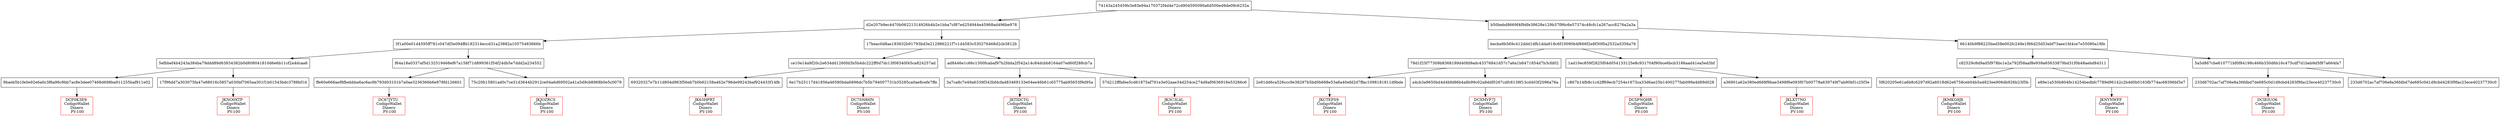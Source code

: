digraph G {
node [shape=box]
root349[label="74143a245459b3e83e94a170372f4d4e72cd904595090a6d500ed9de09c6232a"]

root349 -> left692
left692[label="d2e207b9ec4470b06221314926b4b2e1bba7cf87ed254944e45968ad496be978"]

left692 -> left955
left955[label="3f1a00e01d4595ff781c047df3e094ffd182314eccd31a23882a10575483666b"]

left955 -> left159
left159[label="5efbbef4b4243a384ba79ddd89d63834382b0d808041810d6e6b11cf2a4dcaa6"]

left159 -> left687
left687[label="9baeb5b1fe0e92e6a0c3f6a96c9bb7ac8e3dee07468d698ba911255baf911e02"]

left159 -> right687
right687[label="17f96dd7a303075fa47e88016c5857a030bf7065aa301f1b01543bdc3788bf1d"]

left955 -> right159
right159[label="f64a18a0337af5d132519468ef67a158f71d899361f54f24db5e7ddd2a234552"]

right159 -> left500
left500[label="ffe60e666aef8fbebbba6ac6ac9b793d03101b7a0ae3236366b6e978fd126601"]

right159 -> right500
right500[label="75c20b15801ad0c7ce31d3644b2912ce04a6d69502a41a5d9cb8968b0e5c0079"]

left692 -> right955
right955[label="17beac0d8ae183632b91793bd3e212986221f7c1d4583c530276468d2cb3812b"]

right955 -> left728
left728[label="ce10e14a9f20c2e634dd1260fd3b5b4dc222ff0d7dc13f08340f45ca824257ad"]

left728 -> left945
left945[label="69320327e7b11d804d963f56eb7b0b62158a462e796de99243baf924433f14fb"]

left728 -> right945
right945[label="6e17b25117d41856a46580bda6896dc7b5b794007731b35285ca0ae8cefe7ffe"]

right955 -> right728
right728[label="ad8446e1c66c1300fcabaf97b2fdda2f542a14c84dcbb8164a07ed60f288cb7a"]

right728 -> left778
left778[label="3a7ca8c7e49a6339f343bfdcfad83469133e04ee46b61c65775ab95653f9d95a"]

right728 -> right778
right778[label="57d212fffafee5cd61875af791e3e02aae34d254ce274d8af0636916e53286c6"]

root349 -> right692
right692[label="b50bebd8669f4f9dfe38628e129b37f86c6e57374c48cfc1a267acc8276a2a3a"]

right692 -> left628
left628[label="becba9b569c412ddd1dfb1dda918c6f10090b4f666f2e8f30f0a2532a5356a76"]

left628 -> left600
left600[label="78d1f25f77309b8368189d40fd9adc43376841d57c7a6a1b8471854d7b3cfd02"]

left600 -> left870
left870[label="2e91dd6ca526ccc9e38297b5bd0b688e53a6a40efd2d7ffac1098181811d9bde"]

left600 -> right870
right870[label="a4cb3a9650bd4d4bfd86b4a8b99c02a8ddf0267cdfc6138f13cd403f2096a76a"]

left628 -> right600
right600[label="1ad10ec859f2825f04d054133125e8c931704f90bce6bcb3186aad41ea5ed3bf"]

right600 -> left737
left737[label="c867b14fb8c1c42ff69ecb7254e1673ca33d6ae25b1400277fab099a4d89d028"]

right600 -> right737
right737[label="a36901a62e380ed668f9bae3498f6e093f07b00778a639749f7ab90bf1c25f3e"]

right692 -> right628
right628[label="66140b9f88225bed58e002fc249e1f66d25d53ebf73aee1fd4ce7e55080a18fe"]

right628 -> left662
left662[label="c82529c8d9ad5f978bc1e2a792f58aaf8e939a65633879bd31f0b48aebd84311"]

left662 -> left221
left221[label="5f620205e61a6b8c6297d92a6018d62e6758ceb04b5a4823ee906db926b23f5b"]

left662 -> right221
right221[label="e89e1a530b804fe14254bedbfc7789d96142c2b4d0b0163fb774ac68396bf3e7"]

right628 -> right662
right662[label="5a5d867cbe610771bf0f84198c466b330d6b16c475cdf7d1beb9d5f87a664fa7"]

right662 -> left893
left893[label="233d6702ac7af706e8a36fdbd7de685c0d1d9cbd4283f9fac23ece40237730c0"]

right662 -> right893
right893[label="233d6702ac7af706e8a36fdbd7de685c0d1d9cbd4283f9fac23ece40237730c0"]


785[label="DCF0K3E9 
 CodigoWallet 
 Dinero 
 PY-100" color=red]
left687 -> 785
13[label="JKNO0XTP 
 CodigoWallet 
 Dinero 
 PY-100" color=red]
right687 -> 13
855[label="DC67JYTU 
 CodigoWallet 
 Dinero 
 PY-100" color=red]
left500 -> 855
701[label="JKJOZRCS 
 CodigoWallet 
 Dinero 
 PY-100" color=red]
right500 -> 701
530[label="JK63HPRT 
 CodigoWallet 
 Dinero 
 PY-100" color=red]
left945 -> 530
380[label="DC7SN8HN 
 CodigoWallet 
 Dinero 
 PY-100" color=red]
right945 -> 380
558[label="JKTIDCTG 
 CodigoWallet 
 Dinero 
 PY-100" color=red]
left778 -> 558
717[label="JK3C3L4L 
 CodigoWallet 
 Dinero 
 PY-100" color=red]
right778 -> 717
324[label="JKCTEPS9 
 CodigoWallet 
 Dinero 
 PY-100" color=red]
left870 -> 324
242[label="DCXMVF7J 
 CodigoWallet 
 Dinero 
 PY-100" color=red]
right870 -> 242
362[label="DC5PNQHR 
 CodigoWallet 
 Dinero 
 PY-100" color=red]
left737 -> 362
762[label="JKLXT7NO 
 CodigoWallet 
 Dinero 
 PY-100" color=red]
right737 -> 762
723[label="JKMKG9J8 
 CodigoWallet 
 Dinero 
 PY-100" color=red]
left221 -> 723
186[label="JKNYNWFF 
 CodigoWallet 
 Dinero 
 PY-100" color=red]
right221 -> 186
102[label="DCIEIUO6 
 CodigoWallet 
 Dinero 
 PY-100" color=red]
left893 -> 102
}
